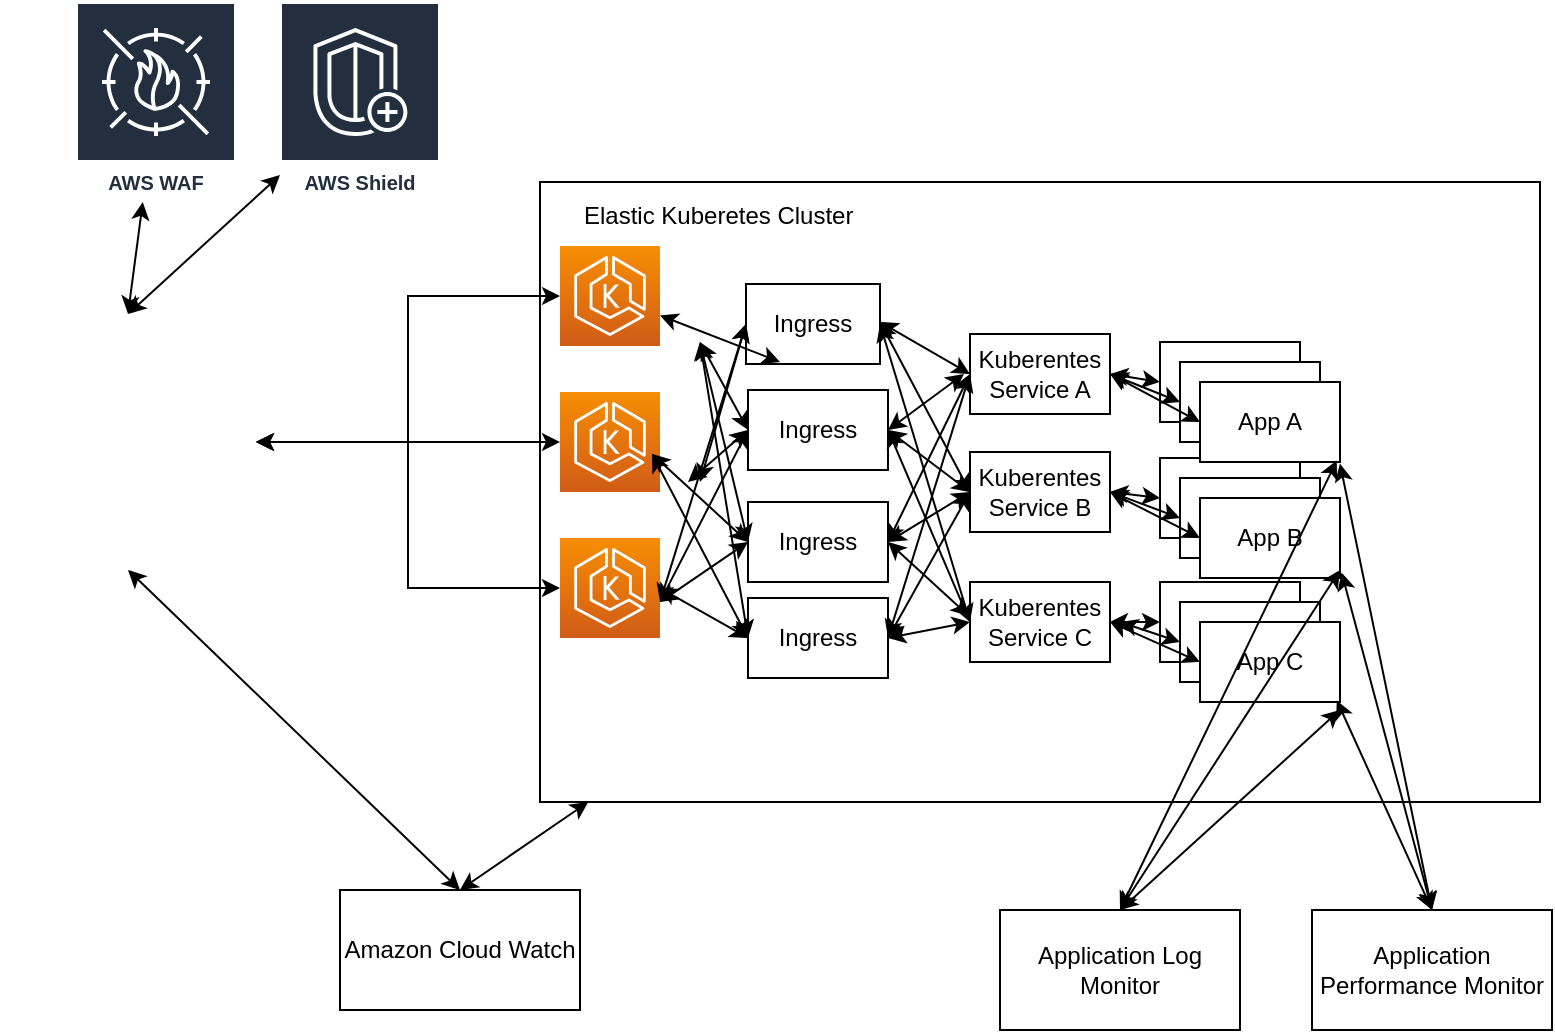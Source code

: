 <mxfile pages="1" version="11.2.8" type="github"><diagram id="NBPuzCypRXBQdF8foFL0" name="Page-1"><mxGraphModel dx="618" dy="370" grid="1" gridSize="10" guides="1" tooltips="1" connect="1" arrows="1" fold="1" page="1" pageScale="1" pageWidth="850" pageHeight="1100" math="0" shadow="0"><root><mxCell id="0"/><mxCell id="1" parent="0"/><mxCell id="xN7jr2UZnoJrKYOVDy-h-2" value="" style="rounded=0;whiteSpace=wrap;html=1;" parent="1" vertex="1"><mxGeometry x="310" y="126" width="500" height="310" as="geometry"/></mxCell><mxCell id="xN7jr2UZnoJrKYOVDy-h-16" style="edgeStyle=orthogonalEdgeStyle;rounded=0;orthogonalLoop=1;jettySize=auto;html=1;startArrow=classic;startFill=1;" parent="1" source="xN7jr2UZnoJrKYOVDy-h-3" target="xN7jr2UZnoJrKYOVDy-h-6" edge="1"><mxGeometry relative="1" as="geometry"><mxPoint x="300" y="246" as="sourcePoint"/></mxGeometry></mxCell><mxCell id="xN7jr2UZnoJrKYOVDy-h-17" style="edgeStyle=orthogonalEdgeStyle;rounded=0;orthogonalLoop=1;jettySize=auto;html=1;exitX=1;exitY=0.5;exitDx=0;exitDy=0;startArrow=open;startFill=0;" parent="1" source="xN7jr2UZnoJrKYOVDy-h-3" target="xN7jr2UZnoJrKYOVDy-h-7" edge="1"><mxGeometry relative="1" as="geometry"/></mxCell><mxCell id="xN7jr2UZnoJrKYOVDy-h-18" style="edgeStyle=orthogonalEdgeStyle;rounded=0;orthogonalLoop=1;jettySize=auto;html=1;exitX=1;exitY=0.5;exitDx=0;exitDy=0;startArrow=classic;startFill=1;" parent="1" source="xN7jr2UZnoJrKYOVDy-h-3" target="xN7jr2UZnoJrKYOVDy-h-8" edge="1"><mxGeometry relative="1" as="geometry"/></mxCell><mxCell id="xN7jr2UZnoJrKYOVDy-h-3" value="" style="shape=image;html=1;verticalAlign=top;verticalLabelPosition=bottom;labelBackgroundColor=#ffffff;imageAspect=0;aspect=fixed;image=https://cdn2.iconfinder.com/data/icons/amazon-aws-stencils/100/Compute__Networking_copy_Elastic_Load_Balancing-128.png" parent="1" vertex="1"><mxGeometry x="40" y="192" width="128" height="128" as="geometry"/></mxCell><mxCell id="xN7jr2UZnoJrKYOVDy-h-6" value="" style="outlineConnect=0;fontColor=#232F3E;gradientColor=#F78E04;gradientDirection=north;fillColor=#D05C17;strokeColor=#ffffff;dashed=0;verticalLabelPosition=bottom;verticalAlign=top;align=center;html=1;fontSize=12;fontStyle=0;aspect=fixed;shape=mxgraph.aws4.resourceIcon;resIcon=mxgraph.aws4.eks;" parent="1" vertex="1"><mxGeometry x="320" y="158" width="50" height="50" as="geometry"/></mxCell><mxCell id="xN7jr2UZnoJrKYOVDy-h-7" value="" style="outlineConnect=0;fontColor=#232F3E;gradientColor=#F78E04;gradientDirection=north;fillColor=#D05C17;strokeColor=#ffffff;dashed=0;verticalLabelPosition=bottom;verticalAlign=top;align=center;html=1;fontSize=12;fontStyle=0;aspect=fixed;shape=mxgraph.aws4.resourceIcon;resIcon=mxgraph.aws4.eks;" parent="1" vertex="1"><mxGeometry x="320" y="231" width="50" height="50" as="geometry"/></mxCell><mxCell id="xN7jr2UZnoJrKYOVDy-h-8" value="" style="outlineConnect=0;fontColor=#232F3E;gradientColor=#F78E04;gradientDirection=north;fillColor=#D05C17;strokeColor=#ffffff;dashed=0;verticalLabelPosition=bottom;verticalAlign=top;align=center;html=1;fontSize=12;fontStyle=0;aspect=fixed;shape=mxgraph.aws4.resourceIcon;resIcon=mxgraph.aws4.eks;" parent="1" vertex="1"><mxGeometry x="320" y="304" width="50" height="50" as="geometry"/></mxCell><mxCell id="xN7jr2UZnoJrKYOVDy-h-14" value="" style="shape=image;html=1;verticalAlign=top;verticalLabelPosition=bottom;labelBackgroundColor=#ffffff;imageAspect=0;aspect=fixed;image=https://cdn3.iconfinder.com/data/icons/travelling-icon-set/800/helm-128.png" parent="1" vertex="1"><mxGeometry x="756" y="212" width="28" height="28" as="geometry"/></mxCell><mxCell id="3CK0OYyiUr-c1g9YGXY9-4" value="AWS WAF" style="outlineConnect=0;fontColor=#232F3E;gradientColor=none;strokeColor=#ffffff;fillColor=#232F3E;dashed=0;verticalLabelPosition=middle;verticalAlign=bottom;align=center;html=1;whiteSpace=wrap;fontSize=10;fontStyle=1;spacing=3;shape=mxgraph.aws4.productIcon;prIcon=mxgraph.aws4.waf;" vertex="1" parent="1"><mxGeometry x="78" y="36" width="80" height="100" as="geometry"/></mxCell><mxCell id="3CK0OYyiUr-c1g9YGXY9-5" value="" style="endArrow=classic;startArrow=classic;html=1;exitX=0.5;exitY=0;exitDx=0;exitDy=0;" edge="1" parent="1" source="xN7jr2UZnoJrKYOVDy-h-3" target="3CK0OYyiUr-c1g9YGXY9-4"><mxGeometry width="50" height="50" relative="1" as="geometry"><mxPoint x="50" y="476" as="sourcePoint"/><mxPoint x="120" y="146" as="targetPoint"/></mxGeometry></mxCell><mxCell id="3CK0OYyiUr-c1g9YGXY9-6" value="AWS Shield" style="outlineConnect=0;fontColor=#232F3E;gradientColor=none;strokeColor=#ffffff;fillColor=#232F3E;dashed=0;verticalLabelPosition=middle;verticalAlign=bottom;align=center;html=1;whiteSpace=wrap;fontSize=10;fontStyle=1;spacing=3;shape=mxgraph.aws4.productIcon;prIcon=mxgraph.aws4.shield;" vertex="1" parent="1"><mxGeometry x="180" y="36" width="80" height="100" as="geometry"/></mxCell><mxCell id="3CK0OYyiUr-c1g9YGXY9-7" value="" style="endArrow=classic;startArrow=classic;html=1;entryX=0.5;entryY=0;entryDx=0;entryDy=0;" edge="1" parent="1" source="3CK0OYyiUr-c1g9YGXY9-6" target="xN7jr2UZnoJrKYOVDy-h-3"><mxGeometry width="50" height="50" relative="1" as="geometry"><mxPoint x="50" y="476" as="sourcePoint"/><mxPoint x="100" y="426" as="targetPoint"/></mxGeometry></mxCell><mxCell id="3CK0OYyiUr-c1g9YGXY9-12" value="" style="shape=image;html=1;verticalAlign=top;verticalLabelPosition=bottom;labelBackgroundColor=#ffffff;imageAspect=0;aspect=fixed;image=https://cdn3.iconfinder.com/data/icons/travelling-icon-set/800/helm-128.png;fontStyle=1" vertex="1" parent="1"><mxGeometry x="756" y="258" width="28" height="28" as="geometry"/></mxCell><mxCell id="3CK0OYyiUr-c1g9YGXY9-13" value="" style="shape=image;html=1;verticalAlign=top;verticalLabelPosition=bottom;labelBackgroundColor=#ffffff;imageAspect=0;aspect=fixed;image=https://cdn3.iconfinder.com/data/icons/travelling-icon-set/800/helm-128.png;fontStyle=1" vertex="1" parent="1"><mxGeometry x="756" y="308" width="28" height="28" as="geometry"/></mxCell><mxCell id="3CK0OYyiUr-c1g9YGXY9-15" value="" style="shape=image;html=1;verticalAlign=top;verticalLabelPosition=bottom;labelBackgroundColor=#ffffff;imageAspect=0;aspect=fixed;image=https://cdn3.iconfinder.com/data/icons/travelling-icon-set/800/helm-128.png;fontStyle=1" vertex="1" parent="1"><mxGeometry x="760" y="358" width="28" height="28" as="geometry"/></mxCell><mxCell id="3CK0OYyiUr-c1g9YGXY9-16" value="Ingress" style="rounded=0;whiteSpace=wrap;html=1;" vertex="1" parent="1"><mxGeometry x="413" y="177" width="67" height="40" as="geometry"/></mxCell><mxCell id="3CK0OYyiUr-c1g9YGXY9-17" value="Ingress" style="rounded=0;whiteSpace=wrap;html=1;" vertex="1" parent="1"><mxGeometry x="414" y="230" width="70" height="40" as="geometry"/></mxCell><mxCell id="3CK0OYyiUr-c1g9YGXY9-18" value="Ingress" style="rounded=0;whiteSpace=wrap;html=1;" vertex="1" parent="1"><mxGeometry x="414" y="286" width="70" height="40" as="geometry"/></mxCell><mxCell id="3CK0OYyiUr-c1g9YGXY9-19" value="Ingress" style="rounded=0;whiteSpace=wrap;html=1;" vertex="1" parent="1"><mxGeometry x="414" y="334" width="70" height="40" as="geometry"/></mxCell><mxCell id="3CK0OYyiUr-c1g9YGXY9-20" value="Kuberentes&lt;br&gt;Service A" style="rounded=0;whiteSpace=wrap;html=1;" vertex="1" parent="1"><mxGeometry x="525" y="202" width="70" height="40" as="geometry"/></mxCell><mxCell id="3CK0OYyiUr-c1g9YGXY9-23" value="Kuberentes&lt;br&gt;Service B" style="rounded=0;whiteSpace=wrap;html=1;" vertex="1" parent="1"><mxGeometry x="525" y="261" width="70" height="40" as="geometry"/></mxCell><mxCell id="3CK0OYyiUr-c1g9YGXY9-73" style="edgeStyle=orthogonalEdgeStyle;rounded=0;orthogonalLoop=1;jettySize=auto;html=1;entryX=0;entryY=0.5;entryDx=0;entryDy=0;startArrow=classic;startFill=1;" edge="1" parent="1" source="3CK0OYyiUr-c1g9YGXY9-24" target="3CK0OYyiUr-c1g9YGXY9-66"><mxGeometry relative="1" as="geometry"/></mxCell><mxCell id="3CK0OYyiUr-c1g9YGXY9-24" value="Kuberentes&lt;br&gt;Service C" style="rounded=0;whiteSpace=wrap;html=1;" vertex="1" parent="1"><mxGeometry x="525" y="326" width="70" height="40" as="geometry"/></mxCell><mxCell id="3CK0OYyiUr-c1g9YGXY9-32" value="" style="endArrow=classic;startArrow=classic;html=1;entryX=1;entryY=0.5;entryDx=0;entryDy=0;exitX=0;exitY=0.5;exitDx=0;exitDy=0;" edge="1" parent="1" source="3CK0OYyiUr-c1g9YGXY9-24" target="3CK0OYyiUr-c1g9YGXY9-16"><mxGeometry width="50" height="50" relative="1" as="geometry"><mxPoint x="50" y="506" as="sourcePoint"/><mxPoint x="100" y="456" as="targetPoint"/></mxGeometry></mxCell><mxCell id="3CK0OYyiUr-c1g9YGXY9-36" value="" style="endArrow=classic;startArrow=classic;html=1;entryX=0;entryY=0.5;entryDx=0;entryDy=0;" edge="1" parent="1" target="3CK0OYyiUr-c1g9YGXY9-19"><mxGeometry width="50" height="50" relative="1" as="geometry"><mxPoint x="370" y="329" as="sourcePoint"/><mxPoint x="280" y="456" as="targetPoint"/></mxGeometry></mxCell><mxCell id="3CK0OYyiUr-c1g9YGXY9-37" value="" style="endArrow=classic;startArrow=classic;html=1;exitX=0;exitY=0.5;exitDx=0;exitDy=0;" edge="1" parent="1" source="3CK0OYyiUr-c1g9YGXY9-18"><mxGeometry width="50" height="50" relative="1" as="geometry"><mxPoint x="380" y="348.058" as="sourcePoint"/><mxPoint x="370" y="336" as="targetPoint"/></mxGeometry></mxCell><mxCell id="3CK0OYyiUr-c1g9YGXY9-38" value="" style="endArrow=classic;startArrow=classic;html=1;exitX=0;exitY=0.5;exitDx=0;exitDy=0;" edge="1" parent="1" source="3CK0OYyiUr-c1g9YGXY9-17"><mxGeometry width="50" height="50" relative="1" as="geometry"><mxPoint x="424" y="316" as="sourcePoint"/><mxPoint x="370" y="336" as="targetPoint"/></mxGeometry></mxCell><mxCell id="3CK0OYyiUr-c1g9YGXY9-39" value="" style="endArrow=classic;startArrow=classic;html=1;exitX=0;exitY=0.5;exitDx=0;exitDy=0;" edge="1" parent="1" source="3CK0OYyiUr-c1g9YGXY9-16"><mxGeometry width="50" height="50" relative="1" as="geometry"><mxPoint x="424" y="260" as="sourcePoint"/><mxPoint x="370" y="336" as="targetPoint"/></mxGeometry></mxCell><mxCell id="3CK0OYyiUr-c1g9YGXY9-41" value="" style="endArrow=classic;startArrow=classic;html=1;entryX=0;entryY=0.5;entryDx=0;entryDy=0;exitX=0.92;exitY=0.62;exitDx=0;exitDy=0;exitPerimeter=0;" edge="1" parent="1" source="xN7jr2UZnoJrKYOVDy-h-7" target="3CK0OYyiUr-c1g9YGXY9-19"><mxGeometry width="50" height="50" relative="1" as="geometry"><mxPoint x="160" y="496" as="sourcePoint"/><mxPoint x="430" y="366" as="targetPoint"/></mxGeometry></mxCell><mxCell id="3CK0OYyiUr-c1g9YGXY9-42" value="" style="endArrow=classic;startArrow=classic;html=1;entryX=0;entryY=0.5;entryDx=0;entryDy=0;exitX=0.92;exitY=0.62;exitDx=0;exitDy=0;exitPerimeter=0;" edge="1" parent="1" source="xN7jr2UZnoJrKYOVDy-h-7" target="3CK0OYyiUr-c1g9YGXY9-18"><mxGeometry width="50" height="50" relative="1" as="geometry"><mxPoint x="390" y="286" as="sourcePoint"/><mxPoint x="438" y="378" as="targetPoint"/></mxGeometry></mxCell><mxCell id="3CK0OYyiUr-c1g9YGXY9-43" value="" style="endArrow=classic;startArrow=classic;html=1;entryX=0;entryY=0.5;entryDx=0;entryDy=0;" edge="1" parent="1" target="3CK0OYyiUr-c1g9YGXY9-17"><mxGeometry width="50" height="50" relative="1" as="geometry"><mxPoint x="384" y="276" as="sourcePoint"/><mxPoint x="438" y="330" as="targetPoint"/></mxGeometry></mxCell><mxCell id="3CK0OYyiUr-c1g9YGXY9-44" value="" style="endArrow=classic;startArrow=classic;html=1;entryX=0;entryY=0.5;entryDx=0;entryDy=0;" edge="1" parent="1" target="3CK0OYyiUr-c1g9YGXY9-16"><mxGeometry width="50" height="50" relative="1" as="geometry"><mxPoint x="390" y="276" as="sourcePoint"/><mxPoint x="438" y="274" as="targetPoint"/></mxGeometry></mxCell><mxCell id="3CK0OYyiUr-c1g9YGXY9-48" value="" style="endArrow=classic;startArrow=classic;html=1;" edge="1" parent="1" source="xN7jr2UZnoJrKYOVDy-h-6"><mxGeometry width="50" height="50" relative="1" as="geometry"><mxPoint x="160" y="466" as="sourcePoint"/><mxPoint x="430" y="216" as="targetPoint"/></mxGeometry></mxCell><mxCell id="3CK0OYyiUr-c1g9YGXY9-49" value="" style="endArrow=classic;startArrow=classic;html=1;entryX=0;entryY=0.5;entryDx=0;entryDy=0;" edge="1" parent="1" target="3CK0OYyiUr-c1g9YGXY9-17"><mxGeometry width="50" height="50" relative="1" as="geometry"><mxPoint x="390" y="206" as="sourcePoint"/><mxPoint x="440" y="226" as="targetPoint"/></mxGeometry></mxCell><mxCell id="3CK0OYyiUr-c1g9YGXY9-50" value="" style="endArrow=classic;startArrow=classic;html=1;entryX=0;entryY=0.5;entryDx=0;entryDy=0;" edge="1" parent="1" target="3CK0OYyiUr-c1g9YGXY9-18"><mxGeometry width="50" height="50" relative="1" as="geometry"><mxPoint x="390" y="206" as="sourcePoint"/><mxPoint x="438" y="274" as="targetPoint"/></mxGeometry></mxCell><mxCell id="3CK0OYyiUr-c1g9YGXY9-51" value="" style="endArrow=classic;startArrow=classic;html=1;entryX=0;entryY=0.5;entryDx=0;entryDy=0;" edge="1" parent="1" target="3CK0OYyiUr-c1g9YGXY9-19"><mxGeometry width="50" height="50" relative="1" as="geometry"><mxPoint x="390" y="206" as="sourcePoint"/><mxPoint x="438" y="330" as="targetPoint"/></mxGeometry></mxCell><mxCell id="3CK0OYyiUr-c1g9YGXY9-52" value="" style="endArrow=classic;startArrow=classic;html=1;exitX=0;exitY=0.5;exitDx=0;exitDy=0;" edge="1" parent="1" source="3CK0OYyiUr-c1g9YGXY9-23"><mxGeometry width="50" height="50" relative="1" as="geometry"><mxPoint x="549" y="370" as="sourcePoint"/><mxPoint x="480" y="196" as="targetPoint"/></mxGeometry></mxCell><mxCell id="3CK0OYyiUr-c1g9YGXY9-53" value="" style="endArrow=classic;startArrow=classic;html=1;exitX=0;exitY=0.5;exitDx=0;exitDy=0;" edge="1" parent="1" source="3CK0OYyiUr-c1g9YGXY9-20"><mxGeometry width="50" height="50" relative="1" as="geometry"><mxPoint x="535" y="291" as="sourcePoint"/><mxPoint x="480" y="196" as="targetPoint"/></mxGeometry></mxCell><mxCell id="3CK0OYyiUr-c1g9YGXY9-55" value="" style="endArrow=classic;startArrow=classic;html=1;exitX=-0.043;exitY=0.5;exitDx=0;exitDy=0;exitPerimeter=0;" edge="1" parent="1" source="3CK0OYyiUr-c1g9YGXY9-20"><mxGeometry width="50" height="50" relative="1" as="geometry"><mxPoint x="535" y="232" as="sourcePoint"/><mxPoint x="484" y="250" as="targetPoint"/></mxGeometry></mxCell><mxCell id="3CK0OYyiUr-c1g9YGXY9-56" value="" style="endArrow=classic;startArrow=classic;html=1;exitX=0;exitY=0.5;exitDx=0;exitDy=0;entryX=1;entryY=0.5;entryDx=0;entryDy=0;" edge="1" parent="1" source="3CK0OYyiUr-c1g9YGXY9-23" target="3CK0OYyiUr-c1g9YGXY9-17"><mxGeometry width="50" height="50" relative="1" as="geometry"><mxPoint x="531.99" y="232" as="sourcePoint"/><mxPoint x="494" y="260" as="targetPoint"/></mxGeometry></mxCell><mxCell id="3CK0OYyiUr-c1g9YGXY9-57" value="" style="endArrow=classic;startArrow=classic;html=1;exitX=0;exitY=0.5;exitDx=0;exitDy=0;entryX=1;entryY=0.5;entryDx=0;entryDy=0;" edge="1" parent="1" source="3CK0OYyiUr-c1g9YGXY9-24" target="3CK0OYyiUr-c1g9YGXY9-17"><mxGeometry width="50" height="50" relative="1" as="geometry"><mxPoint x="535" y="291" as="sourcePoint"/><mxPoint x="494" y="260" as="targetPoint"/></mxGeometry></mxCell><mxCell id="3CK0OYyiUr-c1g9YGXY9-58" value="" style="endArrow=classic;startArrow=classic;html=1;exitX=0;exitY=0.5;exitDx=0;exitDy=0;entryX=1;entryY=0.5;entryDx=0;entryDy=0;" edge="1" parent="1" source="3CK0OYyiUr-c1g9YGXY9-20" target="3CK0OYyiUr-c1g9YGXY9-18"><mxGeometry width="50" height="50" relative="1" as="geometry"><mxPoint x="535" y="356" as="sourcePoint"/><mxPoint x="494" y="260" as="targetPoint"/></mxGeometry></mxCell><mxCell id="3CK0OYyiUr-c1g9YGXY9-59" value="" style="endArrow=classic;startArrow=classic;html=1;exitX=0;exitY=0.5;exitDx=0;exitDy=0;entryX=1;entryY=0.5;entryDx=0;entryDy=0;" edge="1" parent="1" source="3CK0OYyiUr-c1g9YGXY9-23" target="3CK0OYyiUr-c1g9YGXY9-18"><mxGeometry width="50" height="50" relative="1" as="geometry"><mxPoint x="535" y="232" as="sourcePoint"/><mxPoint x="494" y="316" as="targetPoint"/></mxGeometry></mxCell><mxCell id="3CK0OYyiUr-c1g9YGXY9-60" value="" style="endArrow=classic;startArrow=classic;html=1;exitX=-0.007;exitY=0.425;exitDx=0;exitDy=0;entryX=1;entryY=0.5;entryDx=0;entryDy=0;exitPerimeter=0;" edge="1" parent="1" source="3CK0OYyiUr-c1g9YGXY9-24" target="3CK0OYyiUr-c1g9YGXY9-18"><mxGeometry width="50" height="50" relative="1" as="geometry"><mxPoint x="545" y="242" as="sourcePoint"/><mxPoint x="494" y="316" as="targetPoint"/></mxGeometry></mxCell><mxCell id="3CK0OYyiUr-c1g9YGXY9-61" value="" style="endArrow=classic;startArrow=classic;html=1;exitX=0;exitY=0.5;exitDx=0;exitDy=0;entryX=1;entryY=0.5;entryDx=0;entryDy=0;" edge="1" parent="1" source="3CK0OYyiUr-c1g9YGXY9-20" target="3CK0OYyiUr-c1g9YGXY9-19"><mxGeometry width="50" height="50" relative="1" as="geometry"><mxPoint x="534.51" y="353" as="sourcePoint"/><mxPoint x="494" y="316" as="targetPoint"/></mxGeometry></mxCell><mxCell id="3CK0OYyiUr-c1g9YGXY9-62" value="" style="endArrow=classic;startArrow=classic;html=1;exitX=0;exitY=0.5;exitDx=0;exitDy=0;entryX=1;entryY=0.5;entryDx=0;entryDy=0;" edge="1" parent="1" source="3CK0OYyiUr-c1g9YGXY9-23" target="3CK0OYyiUr-c1g9YGXY9-19"><mxGeometry width="50" height="50" relative="1" as="geometry"><mxPoint x="535" y="232" as="sourcePoint"/><mxPoint x="494" y="364" as="targetPoint"/></mxGeometry></mxCell><mxCell id="3CK0OYyiUr-c1g9YGXY9-63" value="" style="endArrow=classic;startArrow=classic;html=1;exitX=0;exitY=0.5;exitDx=0;exitDy=0;entryX=1;entryY=0.5;entryDx=0;entryDy=0;" edge="1" parent="1" source="3CK0OYyiUr-c1g9YGXY9-24" target="3CK0OYyiUr-c1g9YGXY9-19"><mxGeometry width="50" height="50" relative="1" as="geometry"><mxPoint x="535" y="291" as="sourcePoint"/><mxPoint x="494" y="364" as="targetPoint"/></mxGeometry></mxCell><mxCell id="3CK0OYyiUr-c1g9YGXY9-64" value="App A" style="rounded=0;whiteSpace=wrap;html=1;" vertex="1" parent="1"><mxGeometry x="620" y="206" width="70" height="40" as="geometry"/></mxCell><mxCell id="3CK0OYyiUr-c1g9YGXY9-65" value="App B" style="rounded=0;whiteSpace=wrap;html=1;" vertex="1" parent="1"><mxGeometry x="620" y="264" width="70" height="40" as="geometry"/></mxCell><mxCell id="3CK0OYyiUr-c1g9YGXY9-66" value="App C" style="rounded=0;whiteSpace=wrap;html=1;" vertex="1" parent="1"><mxGeometry x="620" y="326" width="70" height="40" as="geometry"/></mxCell><mxCell id="3CK0OYyiUr-c1g9YGXY9-67" value="App A" style="rounded=0;whiteSpace=wrap;html=1;" vertex="1" parent="1"><mxGeometry x="630" y="216" width="70" height="40" as="geometry"/></mxCell><mxCell id="3CK0OYyiUr-c1g9YGXY9-68" value="App A" style="rounded=0;whiteSpace=wrap;html=1;" vertex="1" parent="1"><mxGeometry x="640" y="226" width="70" height="40" as="geometry"/></mxCell><mxCell id="3CK0OYyiUr-c1g9YGXY9-69" value="App B" style="rounded=0;whiteSpace=wrap;html=1;" vertex="1" parent="1"><mxGeometry x="630" y="274" width="70" height="40" as="geometry"/></mxCell><mxCell id="3CK0OYyiUr-c1g9YGXY9-70" value="App B" style="rounded=0;whiteSpace=wrap;html=1;" vertex="1" parent="1"><mxGeometry x="640" y="284" width="70" height="40" as="geometry"/></mxCell><mxCell id="3CK0OYyiUr-c1g9YGXY9-71" value="App C" style="rounded=0;whiteSpace=wrap;html=1;" vertex="1" parent="1"><mxGeometry x="630" y="336" width="70" height="40" as="geometry"/></mxCell><mxCell id="3CK0OYyiUr-c1g9YGXY9-72" value="App C" style="rounded=0;whiteSpace=wrap;html=1;" vertex="1" parent="1"><mxGeometry x="640" y="346" width="70" height="40" as="geometry"/></mxCell><mxCell id="3CK0OYyiUr-c1g9YGXY9-75" value="" style="endArrow=classic;startArrow=classic;html=1;entryX=0;entryY=0.5;entryDx=0;entryDy=0;exitX=1;exitY=0.5;exitDx=0;exitDy=0;" edge="1" parent="1" source="3CK0OYyiUr-c1g9YGXY9-24" target="3CK0OYyiUr-c1g9YGXY9-72"><mxGeometry width="50" height="50" relative="1" as="geometry"><mxPoint x="360" y="506" as="sourcePoint"/><mxPoint x="410" y="456" as="targetPoint"/></mxGeometry></mxCell><mxCell id="3CK0OYyiUr-c1g9YGXY9-76" value="" style="endArrow=classic;startArrow=classic;html=1;entryX=0;entryY=0.5;entryDx=0;entryDy=0;" edge="1" parent="1" target="3CK0OYyiUr-c1g9YGXY9-71"><mxGeometry width="50" height="50" relative="1" as="geometry"><mxPoint x="600" y="346" as="sourcePoint"/><mxPoint x="650" y="376" as="targetPoint"/></mxGeometry></mxCell><mxCell id="3CK0OYyiUr-c1g9YGXY9-81" value="" style="endArrow=classic;startArrow=classic;html=1;entryX=1;entryY=0.5;entryDx=0;entryDy=0;exitX=0;exitY=0.5;exitDx=0;exitDy=0;" edge="1" parent="1" source="3CK0OYyiUr-c1g9YGXY9-70" target="3CK0OYyiUr-c1g9YGXY9-23"><mxGeometry width="50" height="50" relative="1" as="geometry"><mxPoint x="605" y="356" as="sourcePoint"/><mxPoint x="650" y="376" as="targetPoint"/></mxGeometry></mxCell><mxCell id="3CK0OYyiUr-c1g9YGXY9-82" value="" style="endArrow=classic;startArrow=classic;html=1;entryX=1;entryY=0.5;entryDx=0;entryDy=0;exitX=0;exitY=0.5;exitDx=0;exitDy=0;" edge="1" parent="1" source="3CK0OYyiUr-c1g9YGXY9-69" target="3CK0OYyiUr-c1g9YGXY9-23"><mxGeometry width="50" height="50" relative="1" as="geometry"><mxPoint x="650" y="314" as="sourcePoint"/><mxPoint x="605" y="291" as="targetPoint"/></mxGeometry></mxCell><mxCell id="3CK0OYyiUr-c1g9YGXY9-83" value="" style="endArrow=classic;startArrow=classic;html=1;exitX=0;exitY=0.5;exitDx=0;exitDy=0;entryX=1;entryY=0.5;entryDx=0;entryDy=0;" edge="1" parent="1" source="3CK0OYyiUr-c1g9YGXY9-65" target="3CK0OYyiUr-c1g9YGXY9-23"><mxGeometry width="50" height="50" relative="1" as="geometry"><mxPoint x="640" y="304" as="sourcePoint"/><mxPoint x="600" y="284" as="targetPoint"/></mxGeometry></mxCell><mxCell id="3CK0OYyiUr-c1g9YGXY9-84" value="" style="endArrow=classic;startArrow=classic;html=1;entryX=1;entryY=0.5;entryDx=0;entryDy=0;exitX=0;exitY=0.5;exitDx=0;exitDy=0;" edge="1" parent="1" source="3CK0OYyiUr-c1g9YGXY9-64" target="3CK0OYyiUr-c1g9YGXY9-20"><mxGeometry width="50" height="50" relative="1" as="geometry"><mxPoint x="640" y="304" as="sourcePoint"/><mxPoint x="605" y="291" as="targetPoint"/></mxGeometry></mxCell><mxCell id="3CK0OYyiUr-c1g9YGXY9-86" value="" style="endArrow=classic;startArrow=classic;html=1;entryX=1;entryY=0.5;entryDx=0;entryDy=0;exitX=0;exitY=0.5;exitDx=0;exitDy=0;" edge="1" parent="1" target="3CK0OYyiUr-c1g9YGXY9-20"><mxGeometry width="50" height="50" relative="1" as="geometry"><mxPoint x="630" y="236" as="sourcePoint"/><mxPoint x="605" y="232" as="targetPoint"/></mxGeometry></mxCell><mxCell id="3CK0OYyiUr-c1g9YGXY9-87" value="" style="endArrow=classic;startArrow=classic;html=1;entryX=1;entryY=0.5;entryDx=0;entryDy=0;exitX=0;exitY=0.5;exitDx=0;exitDy=0;" edge="1" parent="1" target="3CK0OYyiUr-c1g9YGXY9-20"><mxGeometry width="50" height="50" relative="1" as="geometry"><mxPoint x="640" y="246" as="sourcePoint"/><mxPoint x="605" y="232" as="targetPoint"/></mxGeometry></mxCell><mxCell id="3CK0OYyiUr-c1g9YGXY9-93" value="Amazon Cloud Watch" style="rounded=0;whiteSpace=wrap;html=1;" vertex="1" parent="1"><mxGeometry x="210" y="480" width="120" height="60" as="geometry"/></mxCell><mxCell id="3CK0OYyiUr-c1g9YGXY9-94" value="" style="endArrow=classic;startArrow=classic;html=1;entryX=0.5;entryY=0;entryDx=0;entryDy=0;exitX=0.5;exitY=1;exitDx=0;exitDy=0;" edge="1" parent="1" source="xN7jr2UZnoJrKYOVDy-h-3" target="3CK0OYyiUr-c1g9YGXY9-93"><mxGeometry width="50" height="50" relative="1" as="geometry"><mxPoint x="90" y="470" as="sourcePoint"/><mxPoint x="140" y="420" as="targetPoint"/></mxGeometry></mxCell><mxCell id="3CK0OYyiUr-c1g9YGXY9-95" value="" style="endArrow=classic;startArrow=classic;html=1;" edge="1" parent="1" source="xN7jr2UZnoJrKYOVDy-h-2"><mxGeometry width="50" height="50" relative="1" as="geometry"><mxPoint x="114" y="330" as="sourcePoint"/><mxPoint x="270" y="480" as="targetPoint"/></mxGeometry></mxCell><mxCell id="3CK0OYyiUr-c1g9YGXY9-96" value="Application Performance Monitor" style="rounded=0;whiteSpace=wrap;html=1;" vertex="1" parent="1"><mxGeometry x="696" y="490" width="120" height="60" as="geometry"/></mxCell><mxCell id="3CK0OYyiUr-c1g9YGXY9-97" value="" style="endArrow=classic;startArrow=classic;html=1;entryX=0.5;entryY=0;entryDx=0;entryDy=0;exitX=0.977;exitY=0.98;exitDx=0;exitDy=0;exitPerimeter=0;" edge="1" parent="1" source="3CK0OYyiUr-c1g9YGXY9-72" target="3CK0OYyiUr-c1g9YGXY9-96"><mxGeometry width="50" height="50" relative="1" as="geometry"><mxPoint x="120" y="610" as="sourcePoint"/><mxPoint x="170" y="560" as="targetPoint"/></mxGeometry></mxCell><mxCell id="3CK0OYyiUr-c1g9YGXY9-102" value="" style="endArrow=classic;startArrow=classic;html=1;entryX=0.5;entryY=0;entryDx=0;entryDy=0;exitX=1;exitY=1.02;exitDx=0;exitDy=0;exitPerimeter=0;" edge="1" parent="1" source="3CK0OYyiUr-c1g9YGXY9-68" target="3CK0OYyiUr-c1g9YGXY9-96"><mxGeometry width="50" height="50" relative="1" as="geometry"><mxPoint x="641.19" y="266" as="sourcePoint"/><mxPoint x="530" y="490" as="targetPoint"/></mxGeometry></mxCell><mxCell id="3CK0OYyiUr-c1g9YGXY9-103" value="" style="endArrow=classic;startArrow=classic;html=1;entryX=0.5;entryY=0;entryDx=0;entryDy=0;exitX=1.011;exitY=0.93;exitDx=0;exitDy=0;exitPerimeter=0;" edge="1" parent="1" source="3CK0OYyiUr-c1g9YGXY9-70" target="3CK0OYyiUr-c1g9YGXY9-96"><mxGeometry width="50" height="50" relative="1" as="geometry"><mxPoint x="651.19" y="276" as="sourcePoint"/><mxPoint x="530" y="490" as="targetPoint"/></mxGeometry></mxCell><mxCell id="3CK0OYyiUr-c1g9YGXY9-106" value="Application Log Monitor" style="rounded=0;whiteSpace=wrap;html=1;" vertex="1" parent="1"><mxGeometry x="540" y="490" width="120" height="60" as="geometry"/></mxCell><mxCell id="3CK0OYyiUr-c1g9YGXY9-107" value="" style="endArrow=classic;startArrow=classic;html=1;entryX=0.5;entryY=0;entryDx=0;entryDy=0;" edge="1" parent="1" target="3CK0OYyiUr-c1g9YGXY9-106"><mxGeometry width="50" height="50" relative="1" as="geometry"><mxPoint x="710" y="390" as="sourcePoint"/><mxPoint x="766" y="500" as="targetPoint"/></mxGeometry></mxCell><mxCell id="3CK0OYyiUr-c1g9YGXY9-108" value="" style="endArrow=classic;startArrow=classic;html=1;entryX=0.5;entryY=0;entryDx=0;entryDy=0;" edge="1" parent="1" target="3CK0OYyiUr-c1g9YGXY9-106"><mxGeometry width="50" height="50" relative="1" as="geometry"><mxPoint x="710" y="320" as="sourcePoint"/><mxPoint x="766" y="500" as="targetPoint"/></mxGeometry></mxCell><mxCell id="3CK0OYyiUr-c1g9YGXY9-109" value="" style="endArrow=classic;startArrow=classic;html=1;entryX=0.5;entryY=0;entryDx=0;entryDy=0;exitX=0.977;exitY=0.98;exitDx=0;exitDy=0;exitPerimeter=0;" edge="1" parent="1" source="3CK0OYyiUr-c1g9YGXY9-68" target="3CK0OYyiUr-c1g9YGXY9-106"><mxGeometry width="50" height="50" relative="1" as="geometry"><mxPoint x="720" y="330" as="sourcePoint"/><mxPoint x="610" y="500" as="targetPoint"/></mxGeometry></mxCell><mxCell id="3CK0OYyiUr-c1g9YGXY9-110" value="Elastic Kuberetes Cluster" style="text;html=1;resizable=0;points=[];autosize=1;align=left;verticalAlign=top;spacingTop=-4;" vertex="1" parent="1"><mxGeometry x="330" y="133" width="150" height="20" as="geometry"/></mxCell></root></mxGraphModel></diagram></mxfile>